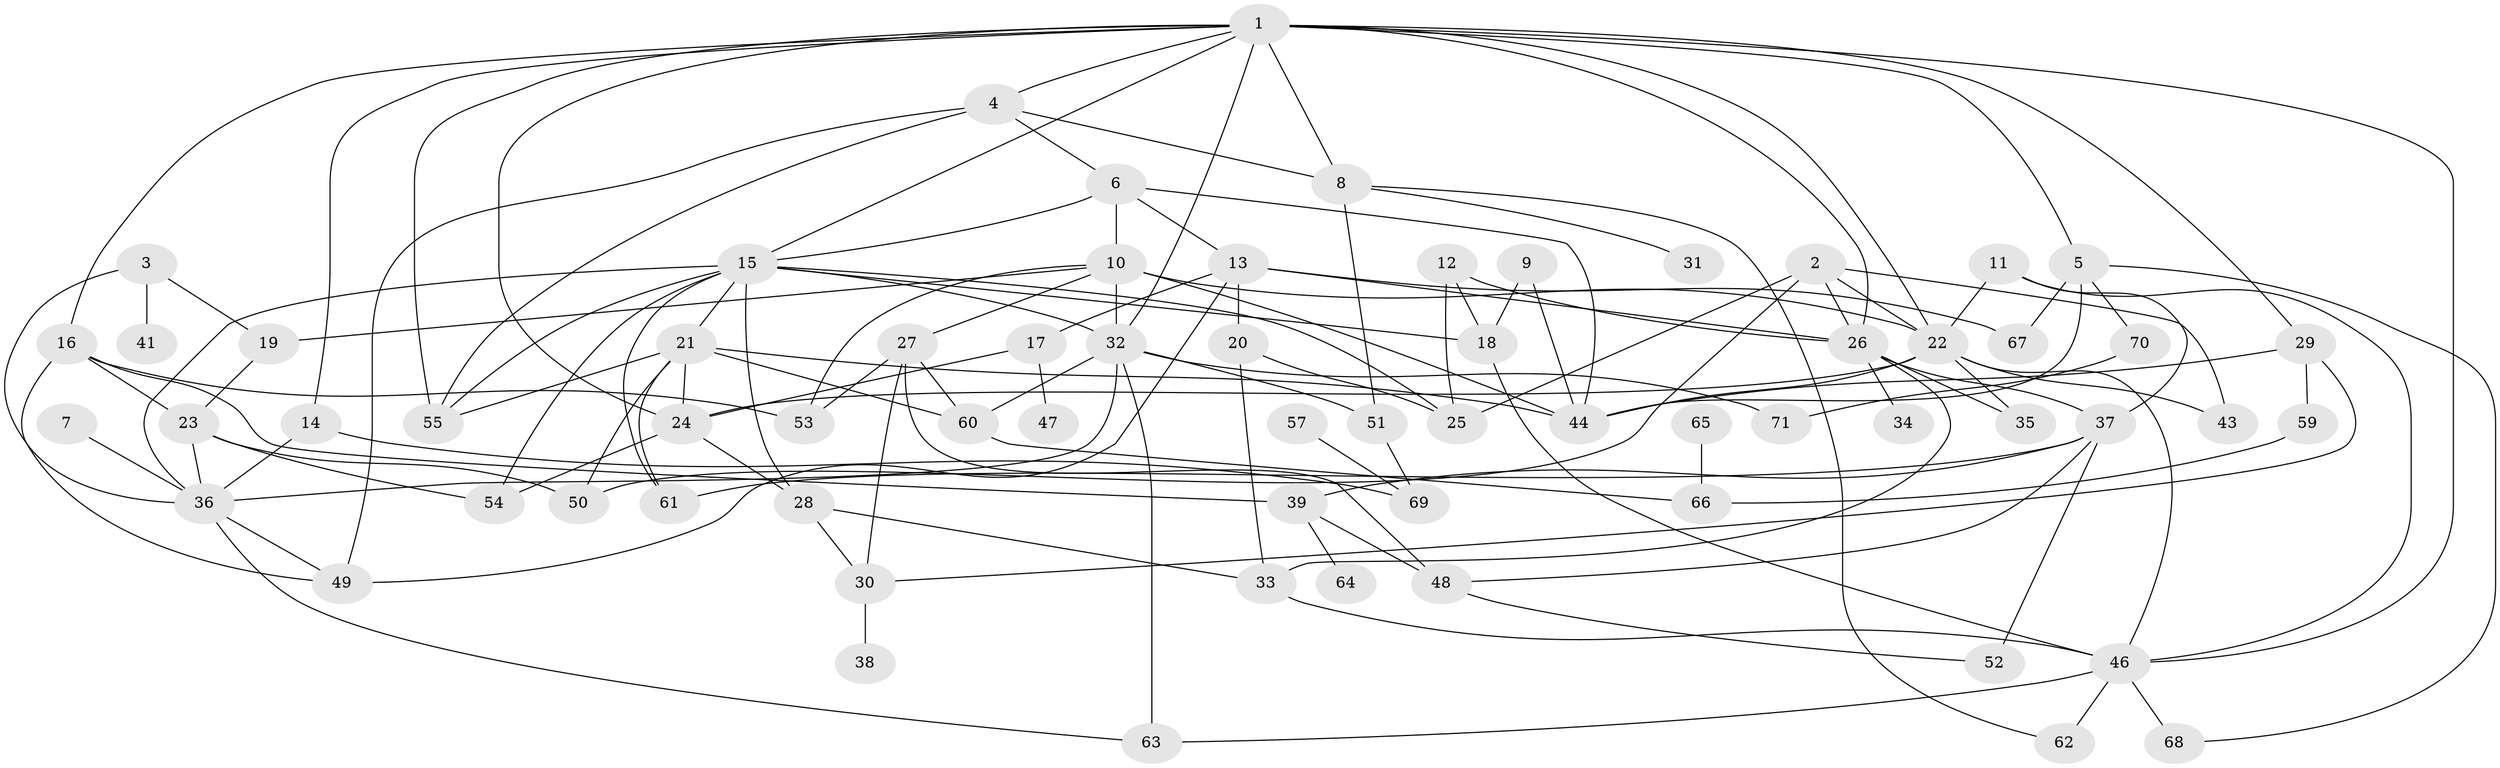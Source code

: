 // original degree distribution, {6: 0.06382978723404255, 2: 0.2624113475177305, 5: 0.04964539007092199, 4: 0.19148936170212766, 1: 0.1276595744680851, 3: 0.2553191489361702, 0: 0.03546099290780142, 8: 0.0070921985815602835, 7: 0.0070921985815602835}
// Generated by graph-tools (version 1.1) at 2025/33/03/09/25 02:33:47]
// undirected, 66 vertices, 131 edges
graph export_dot {
graph [start="1"]
  node [color=gray90,style=filled];
  1;
  2;
  3;
  4;
  5;
  6;
  7;
  8;
  9;
  10;
  11;
  12;
  13;
  14;
  15;
  16;
  17;
  18;
  19;
  20;
  21;
  22;
  23;
  24;
  25;
  26;
  27;
  28;
  29;
  30;
  31;
  32;
  33;
  34;
  35;
  36;
  37;
  38;
  39;
  41;
  43;
  44;
  46;
  47;
  48;
  49;
  50;
  51;
  52;
  53;
  54;
  55;
  57;
  59;
  60;
  61;
  62;
  63;
  64;
  65;
  66;
  67;
  68;
  69;
  70;
  71;
  1 -- 4 [weight=1.0];
  1 -- 5 [weight=2.0];
  1 -- 8 [weight=1.0];
  1 -- 14 [weight=1.0];
  1 -- 15 [weight=1.0];
  1 -- 16 [weight=1.0];
  1 -- 22 [weight=1.0];
  1 -- 24 [weight=1.0];
  1 -- 26 [weight=1.0];
  1 -- 29 [weight=1.0];
  1 -- 32 [weight=1.0];
  1 -- 46 [weight=1.0];
  1 -- 55 [weight=1.0];
  2 -- 22 [weight=1.0];
  2 -- 25 [weight=1.0];
  2 -- 26 [weight=1.0];
  2 -- 43 [weight=1.0];
  2 -- 50 [weight=1.0];
  3 -- 19 [weight=1.0];
  3 -- 36 [weight=1.0];
  3 -- 41 [weight=1.0];
  4 -- 6 [weight=1.0];
  4 -- 8 [weight=1.0];
  4 -- 49 [weight=1.0];
  4 -- 55 [weight=1.0];
  5 -- 44 [weight=1.0];
  5 -- 67 [weight=1.0];
  5 -- 68 [weight=1.0];
  5 -- 70 [weight=1.0];
  6 -- 10 [weight=1.0];
  6 -- 13 [weight=1.0];
  6 -- 15 [weight=1.0];
  6 -- 44 [weight=2.0];
  7 -- 36 [weight=1.0];
  8 -- 31 [weight=1.0];
  8 -- 51 [weight=1.0];
  8 -- 62 [weight=1.0];
  9 -- 18 [weight=2.0];
  9 -- 44 [weight=1.0];
  10 -- 19 [weight=1.0];
  10 -- 22 [weight=1.0];
  10 -- 27 [weight=1.0];
  10 -- 32 [weight=1.0];
  10 -- 44 [weight=1.0];
  10 -- 53 [weight=1.0];
  11 -- 22 [weight=1.0];
  11 -- 37 [weight=1.0];
  11 -- 46 [weight=1.0];
  12 -- 18 [weight=1.0];
  12 -- 25 [weight=1.0];
  12 -- 26 [weight=1.0];
  13 -- 17 [weight=1.0];
  13 -- 20 [weight=1.0];
  13 -- 26 [weight=1.0];
  13 -- 49 [weight=1.0];
  13 -- 67 [weight=1.0];
  14 -- 36 [weight=1.0];
  14 -- 69 [weight=1.0];
  15 -- 18 [weight=1.0];
  15 -- 21 [weight=1.0];
  15 -- 25 [weight=1.0];
  15 -- 28 [weight=1.0];
  15 -- 32 [weight=1.0];
  15 -- 36 [weight=1.0];
  15 -- 54 [weight=1.0];
  15 -- 55 [weight=1.0];
  15 -- 61 [weight=1.0];
  16 -- 23 [weight=1.0];
  16 -- 39 [weight=1.0];
  16 -- 49 [weight=1.0];
  16 -- 53 [weight=1.0];
  17 -- 24 [weight=1.0];
  17 -- 47 [weight=1.0];
  18 -- 46 [weight=1.0];
  19 -- 23 [weight=1.0];
  20 -- 25 [weight=1.0];
  20 -- 33 [weight=1.0];
  21 -- 24 [weight=1.0];
  21 -- 44 [weight=1.0];
  21 -- 50 [weight=1.0];
  21 -- 55 [weight=1.0];
  21 -- 60 [weight=1.0];
  21 -- 61 [weight=1.0];
  22 -- 24 [weight=1.0];
  22 -- 35 [weight=1.0];
  22 -- 43 [weight=1.0];
  22 -- 44 [weight=1.0];
  22 -- 46 [weight=1.0];
  23 -- 36 [weight=1.0];
  23 -- 50 [weight=1.0];
  23 -- 54 [weight=1.0];
  24 -- 28 [weight=1.0];
  24 -- 54 [weight=1.0];
  26 -- 33 [weight=2.0];
  26 -- 34 [weight=1.0];
  26 -- 35 [weight=1.0];
  26 -- 37 [weight=1.0];
  27 -- 30 [weight=1.0];
  27 -- 48 [weight=1.0];
  27 -- 53 [weight=1.0];
  27 -- 60 [weight=1.0];
  28 -- 30 [weight=1.0];
  28 -- 33 [weight=1.0];
  29 -- 30 [weight=1.0];
  29 -- 44 [weight=1.0];
  29 -- 59 [weight=1.0];
  30 -- 38 [weight=1.0];
  32 -- 36 [weight=1.0];
  32 -- 51 [weight=1.0];
  32 -- 60 [weight=1.0];
  32 -- 63 [weight=1.0];
  32 -- 71 [weight=1.0];
  33 -- 46 [weight=1.0];
  36 -- 49 [weight=1.0];
  36 -- 63 [weight=1.0];
  37 -- 39 [weight=1.0];
  37 -- 48 [weight=1.0];
  37 -- 52 [weight=1.0];
  37 -- 61 [weight=2.0];
  39 -- 48 [weight=1.0];
  39 -- 64 [weight=1.0];
  46 -- 62 [weight=1.0];
  46 -- 63 [weight=1.0];
  46 -- 68 [weight=1.0];
  48 -- 52 [weight=1.0];
  51 -- 69 [weight=1.0];
  57 -- 69 [weight=1.0];
  59 -- 66 [weight=1.0];
  60 -- 66 [weight=1.0];
  65 -- 66 [weight=1.0];
  70 -- 71 [weight=1.0];
}
